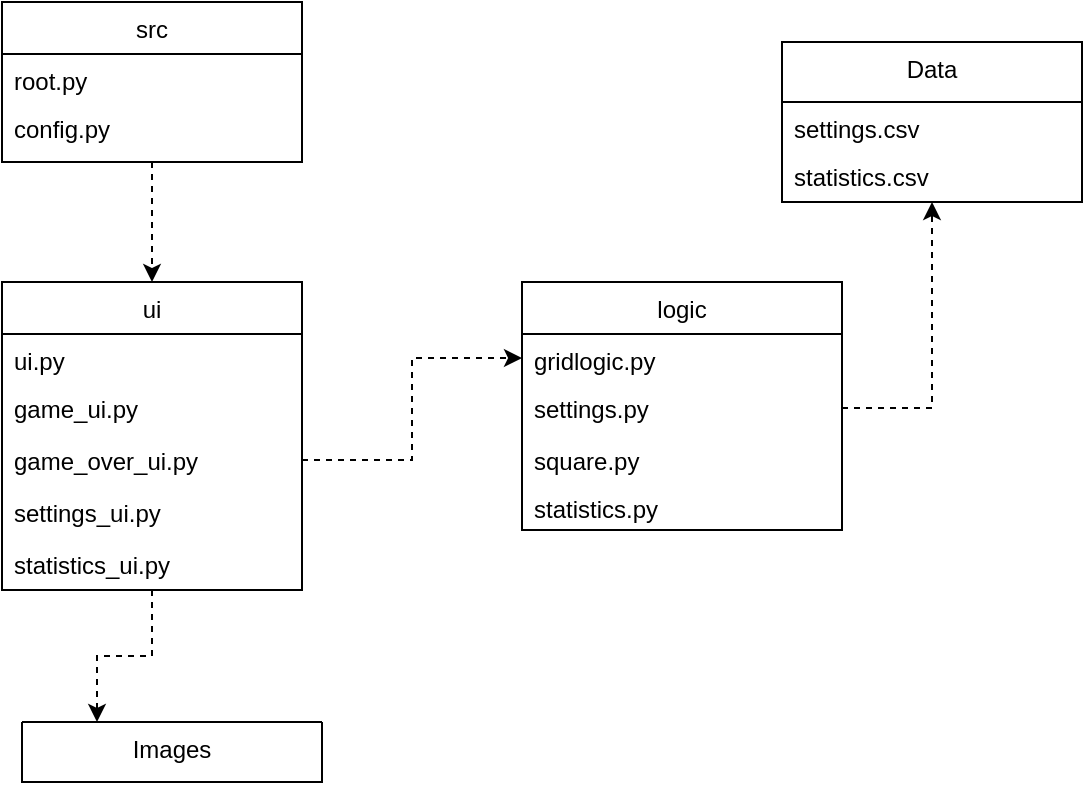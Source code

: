 <mxfile version="14.6.13" type="github">
  <diagram id="C5RBs43oDa-KdzZeNtuy" name="Page-1">
    <mxGraphModel dx="1350" dy="804" grid="1" gridSize="10" guides="1" tooltips="1" connect="1" arrows="1" fold="1" page="1" pageScale="1" pageWidth="827" pageHeight="1169" math="0" shadow="0">
      <root>
        <mxCell id="WIyWlLk6GJQsqaUBKTNV-0" />
        <mxCell id="WIyWlLk6GJQsqaUBKTNV-1" parent="WIyWlLk6GJQsqaUBKTNV-0" />
        <mxCell id="zkfFHV4jXpPFQw0GAbJ--17" value="Data" style="swimlane;fontStyle=0;align=center;verticalAlign=top;childLayout=stackLayout;horizontal=1;startSize=30;horizontalStack=0;resizeParent=1;resizeLast=0;collapsible=1;marginBottom=0;rounded=0;shadow=0;strokeWidth=1;" parent="WIyWlLk6GJQsqaUBKTNV-1" vertex="1">
          <mxGeometry x="500" y="110" width="150" height="80" as="geometry">
            <mxRectangle x="508" y="120" width="160" height="26" as="alternateBounds" />
          </mxGeometry>
        </mxCell>
        <mxCell id="nnp9wkORnbhGDusjU4oN-42" value="settings.csv&#xa;" style="text;align=left;verticalAlign=top;spacingLeft=4;spacingRight=4;overflow=hidden;rotatable=0;points=[[0,0.5],[1,0.5]];portConstraint=eastwest;" parent="zkfFHV4jXpPFQw0GAbJ--17" vertex="1">
          <mxGeometry y="30" width="150" height="24" as="geometry" />
        </mxCell>
        <mxCell id="HDuHo_SxQ-uJDJUjxUOe-3" value="statistics.csv" style="text;align=left;verticalAlign=top;spacingLeft=4;spacingRight=4;overflow=hidden;rotatable=0;points=[[0,0.5],[1,0.5]];portConstraint=eastwest;" vertex="1" parent="zkfFHV4jXpPFQw0GAbJ--17">
          <mxGeometry y="54" width="150" height="24" as="geometry" />
        </mxCell>
        <mxCell id="nnp9wkORnbhGDusjU4oN-43" style="edgeStyle=orthogonalEdgeStyle;rounded=0;orthogonalLoop=1;jettySize=auto;html=1;exitX=0.5;exitY=1;exitDx=0;exitDy=0;entryX=0.25;entryY=0;entryDx=0;entryDy=0;dashed=1;" parent="WIyWlLk6GJQsqaUBKTNV-1" source="nnp9wkORnbhGDusjU4oN-2" target="nnp9wkORnbhGDusjU4oN-40" edge="1">
          <mxGeometry relative="1" as="geometry" />
        </mxCell>
        <mxCell id="nnp9wkORnbhGDusjU4oN-2" value="ui" style="swimlane;fontStyle=0;align=center;verticalAlign=top;childLayout=stackLayout;horizontal=1;startSize=26;horizontalStack=0;resizeParent=1;resizeLast=0;collapsible=1;marginBottom=0;rounded=0;shadow=0;strokeWidth=1;" parent="WIyWlLk6GJQsqaUBKTNV-1" vertex="1">
          <mxGeometry x="110" y="230" width="150" height="154" as="geometry">
            <mxRectangle x="508" y="120" width="160" height="26" as="alternateBounds" />
          </mxGeometry>
        </mxCell>
        <mxCell id="nnp9wkORnbhGDusjU4oN-3" value="ui.py" style="text;align=left;verticalAlign=top;spacingLeft=4;spacingRight=4;overflow=hidden;rotatable=0;points=[[0,0.5],[1,0.5]];portConstraint=eastwest;" parent="nnp9wkORnbhGDusjU4oN-2" vertex="1">
          <mxGeometry y="26" width="150" height="24" as="geometry" />
        </mxCell>
        <mxCell id="nnp9wkORnbhGDusjU4oN-4" value="game_ui.py" style="text;align=left;verticalAlign=top;spacingLeft=4;spacingRight=4;overflow=hidden;rotatable=0;points=[[0,0.5],[1,0.5]];portConstraint=eastwest;rounded=0;shadow=0;html=0;" parent="nnp9wkORnbhGDusjU4oN-2" vertex="1">
          <mxGeometry y="50" width="150" height="26" as="geometry" />
        </mxCell>
        <mxCell id="nnp9wkORnbhGDusjU4oN-5" value="game_over_ui.py" style="text;align=left;verticalAlign=top;spacingLeft=4;spacingRight=4;overflow=hidden;rotatable=0;points=[[0,0.5],[1,0.5]];portConstraint=eastwest;rounded=0;shadow=0;html=0;" parent="nnp9wkORnbhGDusjU4oN-2" vertex="1">
          <mxGeometry y="76" width="150" height="26" as="geometry" />
        </mxCell>
        <mxCell id="nnp9wkORnbhGDusjU4oN-6" value="settings_ui.py" style="text;align=left;verticalAlign=top;spacingLeft=4;spacingRight=4;overflow=hidden;rotatable=0;points=[[0,0.5],[1,0.5]];portConstraint=eastwest;rounded=0;shadow=0;html=0;" parent="nnp9wkORnbhGDusjU4oN-2" vertex="1">
          <mxGeometry y="102" width="150" height="26" as="geometry" />
        </mxCell>
        <mxCell id="HDuHo_SxQ-uJDJUjxUOe-4" value="statistics_ui.py" style="text;align=left;verticalAlign=top;spacingLeft=4;spacingRight=4;overflow=hidden;rotatable=0;points=[[0,0.5],[1,0.5]];portConstraint=eastwest;rounded=0;shadow=0;html=0;" vertex="1" parent="nnp9wkORnbhGDusjU4oN-2">
          <mxGeometry y="128" width="150" height="26" as="geometry" />
        </mxCell>
        <mxCell id="nnp9wkORnbhGDusjU4oN-28" style="edgeStyle=orthogonalEdgeStyle;rounded=0;orthogonalLoop=1;jettySize=auto;html=1;exitX=0.5;exitY=1;exitDx=0;exitDy=0;entryX=0.5;entryY=0;entryDx=0;entryDy=0;dashed=1;" parent="WIyWlLk6GJQsqaUBKTNV-1" source="nnp9wkORnbhGDusjU4oN-13" target="nnp9wkORnbhGDusjU4oN-2" edge="1">
          <mxGeometry relative="1" as="geometry" />
        </mxCell>
        <mxCell id="nnp9wkORnbhGDusjU4oN-13" value="src" style="swimlane;fontStyle=0;align=center;verticalAlign=top;childLayout=stackLayout;horizontal=1;startSize=26;horizontalStack=0;resizeParent=1;resizeLast=0;collapsible=1;marginBottom=0;rounded=0;shadow=0;strokeWidth=1;" parent="WIyWlLk6GJQsqaUBKTNV-1" vertex="1">
          <mxGeometry x="110" y="90" width="150" height="80" as="geometry">
            <mxRectangle x="508" y="120" width="160" height="26" as="alternateBounds" />
          </mxGeometry>
        </mxCell>
        <mxCell id="nnp9wkORnbhGDusjU4oN-14" value="root.py" style="text;align=left;verticalAlign=top;spacingLeft=4;spacingRight=4;overflow=hidden;rotatable=0;points=[[0,0.5],[1,0.5]];portConstraint=eastwest;" parent="nnp9wkORnbhGDusjU4oN-13" vertex="1">
          <mxGeometry y="26" width="150" height="24" as="geometry" />
        </mxCell>
        <mxCell id="nnp9wkORnbhGDusjU4oN-15" value="config.py" style="text;align=left;verticalAlign=top;spacingLeft=4;spacingRight=4;overflow=hidden;rotatable=0;points=[[0,0.5],[1,0.5]];portConstraint=eastwest;rounded=0;shadow=0;html=0;" parent="nnp9wkORnbhGDusjU4oN-13" vertex="1">
          <mxGeometry y="50" width="150" height="26" as="geometry" />
        </mxCell>
        <mxCell id="nnp9wkORnbhGDusjU4oN-29" value="logic" style="swimlane;fontStyle=0;align=center;verticalAlign=top;childLayout=stackLayout;horizontal=1;startSize=26;horizontalStack=0;resizeParent=1;resizeLast=0;collapsible=1;marginBottom=0;rounded=0;shadow=0;strokeWidth=1;" parent="WIyWlLk6GJQsqaUBKTNV-1" vertex="1">
          <mxGeometry x="370" y="230" width="160" height="124" as="geometry">
            <mxRectangle x="508" y="120" width="160" height="26" as="alternateBounds" />
          </mxGeometry>
        </mxCell>
        <mxCell id="nnp9wkORnbhGDusjU4oN-30" value="gridlogic.py" style="text;align=left;verticalAlign=top;spacingLeft=4;spacingRight=4;overflow=hidden;rotatable=0;points=[[0,0.5],[1,0.5]];portConstraint=eastwest;" parent="nnp9wkORnbhGDusjU4oN-29" vertex="1">
          <mxGeometry y="26" width="160" height="24" as="geometry" />
        </mxCell>
        <mxCell id="nnp9wkORnbhGDusjU4oN-31" value="settings.py" style="text;align=left;verticalAlign=top;spacingLeft=4;spacingRight=4;overflow=hidden;rotatable=0;points=[[0,0.5],[1,0.5]];portConstraint=eastwest;rounded=0;shadow=0;html=0;" parent="nnp9wkORnbhGDusjU4oN-29" vertex="1">
          <mxGeometry y="50" width="160" height="26" as="geometry" />
        </mxCell>
        <mxCell id="nnp9wkORnbhGDusjU4oN-32" value="square.py" style="text;align=left;verticalAlign=top;spacingLeft=4;spacingRight=4;overflow=hidden;rotatable=0;points=[[0,0.5],[1,0.5]];portConstraint=eastwest;rounded=0;shadow=0;html=0;" parent="nnp9wkORnbhGDusjU4oN-29" vertex="1">
          <mxGeometry y="76" width="160" height="24" as="geometry" />
        </mxCell>
        <mxCell id="HDuHo_SxQ-uJDJUjxUOe-2" value="statistics.py" style="text;align=left;verticalAlign=top;spacingLeft=4;spacingRight=4;overflow=hidden;rotatable=0;points=[[0,0.5],[1,0.5]];portConstraint=eastwest;rounded=0;shadow=0;html=0;" vertex="1" parent="nnp9wkORnbhGDusjU4oN-29">
          <mxGeometry y="100" width="160" height="24" as="geometry" />
        </mxCell>
        <mxCell id="nnp9wkORnbhGDusjU4oN-36" style="edgeStyle=orthogonalEdgeStyle;rounded=0;orthogonalLoop=1;jettySize=auto;html=1;exitX=1;exitY=0.5;exitDx=0;exitDy=0;entryX=0;entryY=0.5;entryDx=0;entryDy=0;dashed=1;" parent="WIyWlLk6GJQsqaUBKTNV-1" source="nnp9wkORnbhGDusjU4oN-5" target="nnp9wkORnbhGDusjU4oN-30" edge="1">
          <mxGeometry relative="1" as="geometry" />
        </mxCell>
        <mxCell id="nnp9wkORnbhGDusjU4oN-39" style="edgeStyle=orthogonalEdgeStyle;rounded=0;orthogonalLoop=1;jettySize=auto;html=1;exitX=1;exitY=0.5;exitDx=0;exitDy=0;dashed=1;entryX=0.5;entryY=1;entryDx=0;entryDy=0;" parent="WIyWlLk6GJQsqaUBKTNV-1" source="nnp9wkORnbhGDusjU4oN-31" target="zkfFHV4jXpPFQw0GAbJ--17" edge="1">
          <mxGeometry relative="1" as="geometry">
            <mxPoint x="580" y="180" as="targetPoint" />
          </mxGeometry>
        </mxCell>
        <mxCell id="nnp9wkORnbhGDusjU4oN-40" value="Images" style="swimlane;fontStyle=0;align=center;verticalAlign=top;childLayout=stackLayout;horizontal=1;startSize=0;horizontalStack=0;resizeParent=1;resizeLast=0;collapsible=1;marginBottom=0;rounded=0;shadow=0;strokeWidth=1;" parent="WIyWlLk6GJQsqaUBKTNV-1" vertex="1">
          <mxGeometry x="120" y="450" width="150" height="30" as="geometry">
            <mxRectangle x="508" y="120" width="160" height="26" as="alternateBounds" />
          </mxGeometry>
        </mxCell>
      </root>
    </mxGraphModel>
  </diagram>
</mxfile>
